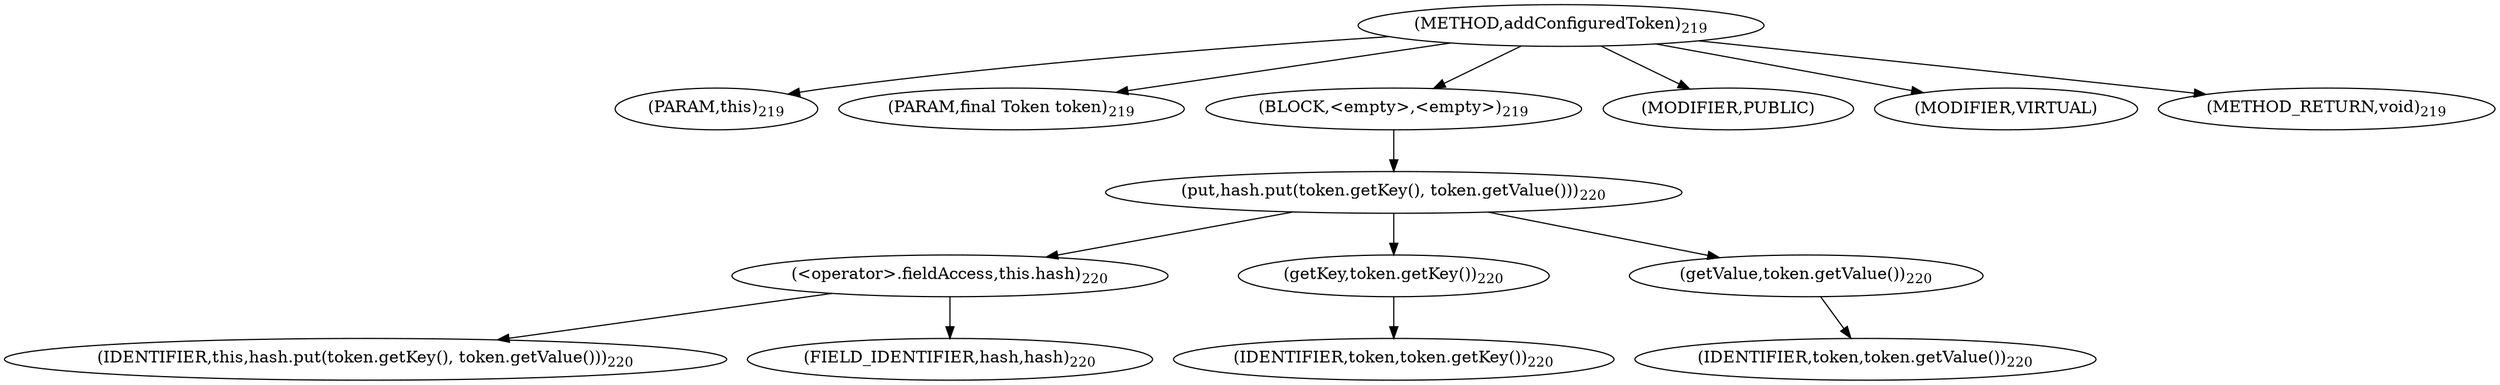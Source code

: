 digraph "addConfiguredToken" {  
"358" [label = <(METHOD,addConfiguredToken)<SUB>219</SUB>> ]
"359" [label = <(PARAM,this)<SUB>219</SUB>> ]
"360" [label = <(PARAM,final Token token)<SUB>219</SUB>> ]
"361" [label = <(BLOCK,&lt;empty&gt;,&lt;empty&gt;)<SUB>219</SUB>> ]
"362" [label = <(put,hash.put(token.getKey(), token.getValue()))<SUB>220</SUB>> ]
"363" [label = <(&lt;operator&gt;.fieldAccess,this.hash)<SUB>220</SUB>> ]
"364" [label = <(IDENTIFIER,this,hash.put(token.getKey(), token.getValue()))<SUB>220</SUB>> ]
"365" [label = <(FIELD_IDENTIFIER,hash,hash)<SUB>220</SUB>> ]
"366" [label = <(getKey,token.getKey())<SUB>220</SUB>> ]
"367" [label = <(IDENTIFIER,token,token.getKey())<SUB>220</SUB>> ]
"368" [label = <(getValue,token.getValue())<SUB>220</SUB>> ]
"369" [label = <(IDENTIFIER,token,token.getValue())<SUB>220</SUB>> ]
"370" [label = <(MODIFIER,PUBLIC)> ]
"371" [label = <(MODIFIER,VIRTUAL)> ]
"372" [label = <(METHOD_RETURN,void)<SUB>219</SUB>> ]
  "358" -> "359" 
  "358" -> "360" 
  "358" -> "361" 
  "358" -> "370" 
  "358" -> "371" 
  "358" -> "372" 
  "361" -> "362" 
  "362" -> "363" 
  "362" -> "366" 
  "362" -> "368" 
  "363" -> "364" 
  "363" -> "365" 
  "366" -> "367" 
  "368" -> "369" 
}
